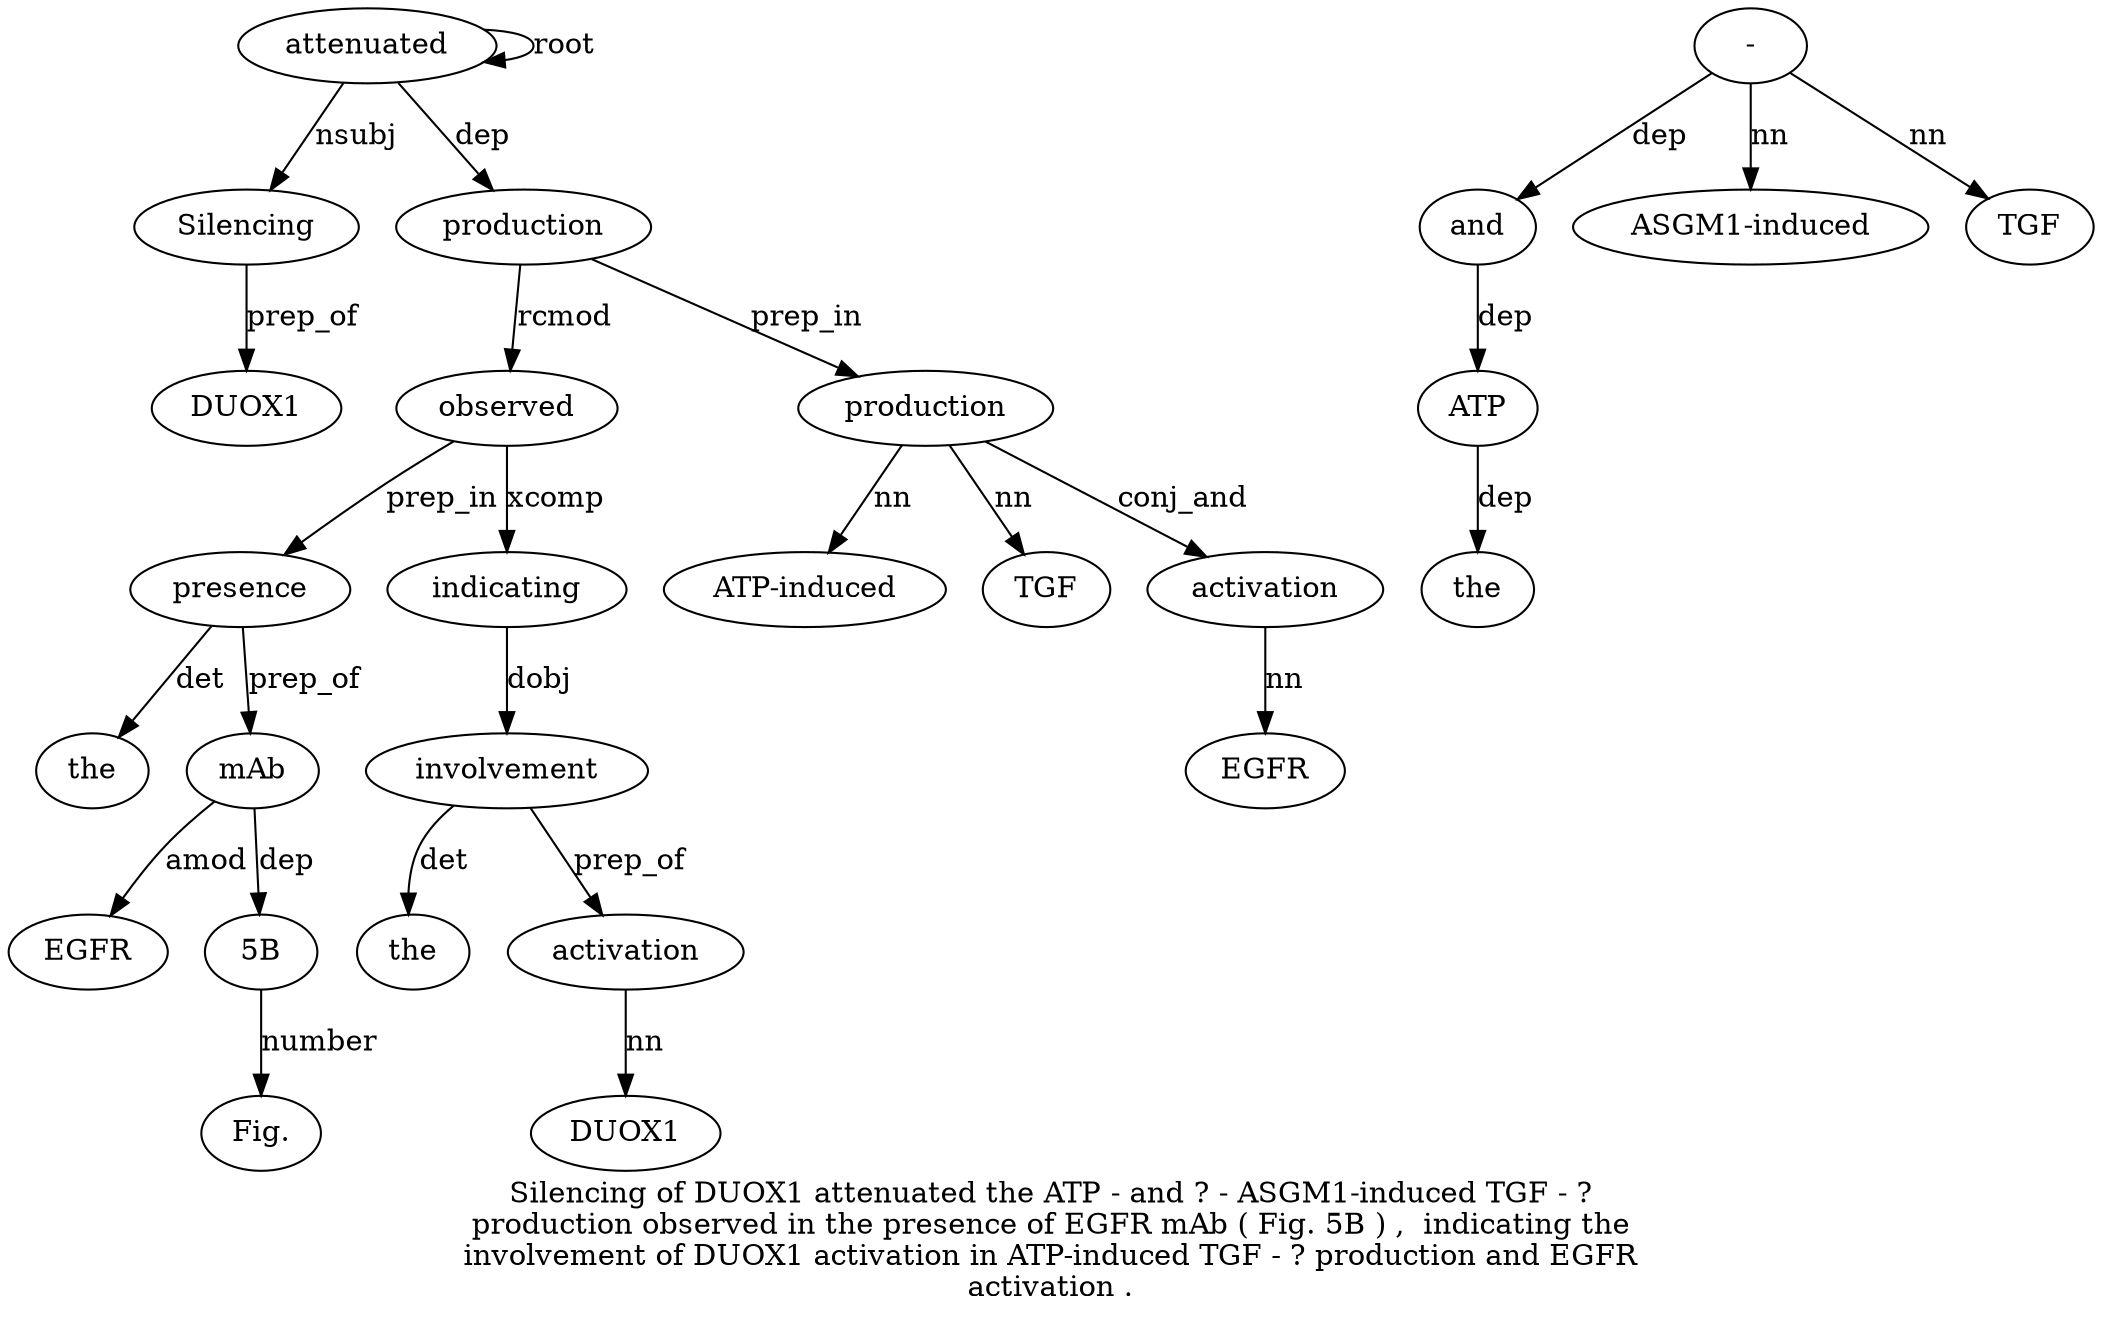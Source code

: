 digraph "Silencing of DUOX1 attenuated the ATP - and ? - ASGM1-induced TGF - ? production observed in the presence of EGFR mAb ( Fig. 5B ) ,  indicating the involvement of DUOX1 activation in ATP-induced TGF - ? production and EGFR activation ." {
label="Silencing of DUOX1 attenuated the ATP - and ? - ASGM1-induced TGF - ?
production observed in the presence of EGFR mAb ( Fig. 5B ) ,  indicating the
involvement of DUOX1 activation in ATP-induced TGF - ? production and EGFR
activation .";
attenuated4 [style=filled, fillcolor=white, label=attenuated];
Silencing1 [style=filled, fillcolor=white, label=Silencing];
attenuated4 -> Silencing1  [label=nsubj];
DUOX13 [style=filled, fillcolor=white, label=DUOX1];
Silencing1 -> DUOX13  [label=prep_of];
attenuated4 -> attenuated4  [label=root];
ATP6 [style=filled, fillcolor=white, label=ATP];
the5 [style=filled, fillcolor=white, label=the];
ATP6 -> the5  [label=dep];
and8 [style=filled, fillcolor=white, label=and];
and8 -> ATP6  [label=dep];
"-13" [style=filled, fillcolor=white, label="-"];
"-13" -> and8  [label=dep];
"ASGM1-induced" [style=filled, fillcolor=white, label="ASGM1-induced"];
"-13" -> "ASGM1-induced"  [label=nn];
TGF12 [style=filled, fillcolor=white, label=TGF];
"-13" -> TGF12  [label=nn];
production15 [style=filled, fillcolor=white, label=production];
attenuated4 -> production15  [label=dep];
observed16 [style=filled, fillcolor=white, label=observed];
production15 -> observed16  [label=rcmod];
presence19 [style=filled, fillcolor=white, label=presence];
the18 [style=filled, fillcolor=white, label=the];
presence19 -> the18  [label=det];
observed16 -> presence19  [label=prep_in];
mAb22 [style=filled, fillcolor=white, label=mAb];
EGFR21 [style=filled, fillcolor=white, label=EGFR];
mAb22 -> EGFR21  [label=amod];
presence19 -> mAb22  [label=prep_of];
"5B2" [style=filled, fillcolor=white, label="5B"];
"Fig.24" [style=filled, fillcolor=white, label="Fig."];
"5B2" -> "Fig.24"  [label=number];
mAb22 -> "5B2"  [label=dep];
indicating28 [style=filled, fillcolor=white, label=indicating];
observed16 -> indicating28  [label=xcomp];
involvement30 [style=filled, fillcolor=white, label=involvement];
the29 [style=filled, fillcolor=white, label=the];
involvement30 -> the29  [label=det];
indicating28 -> involvement30  [label=dobj];
activation33 [style=filled, fillcolor=white, label=activation];
DUOX132 [style=filled, fillcolor=white, label=DUOX1];
activation33 -> DUOX132  [label=nn];
involvement30 -> activation33  [label=prep_of];
production39 [style=filled, fillcolor=white, label=production];
"ATP-induced35" [style=filled, fillcolor=white, label="ATP-induced"];
production39 -> "ATP-induced35"  [label=nn];
TGF36 [style=filled, fillcolor=white, label=TGF];
production39 -> TGF36  [label=nn];
production15 -> production39  [label=prep_in];
activation42 [style=filled, fillcolor=white, label=activation];
EGFR41 [style=filled, fillcolor=white, label=EGFR];
activation42 -> EGFR41  [label=nn];
production39 -> activation42  [label=conj_and];
}
